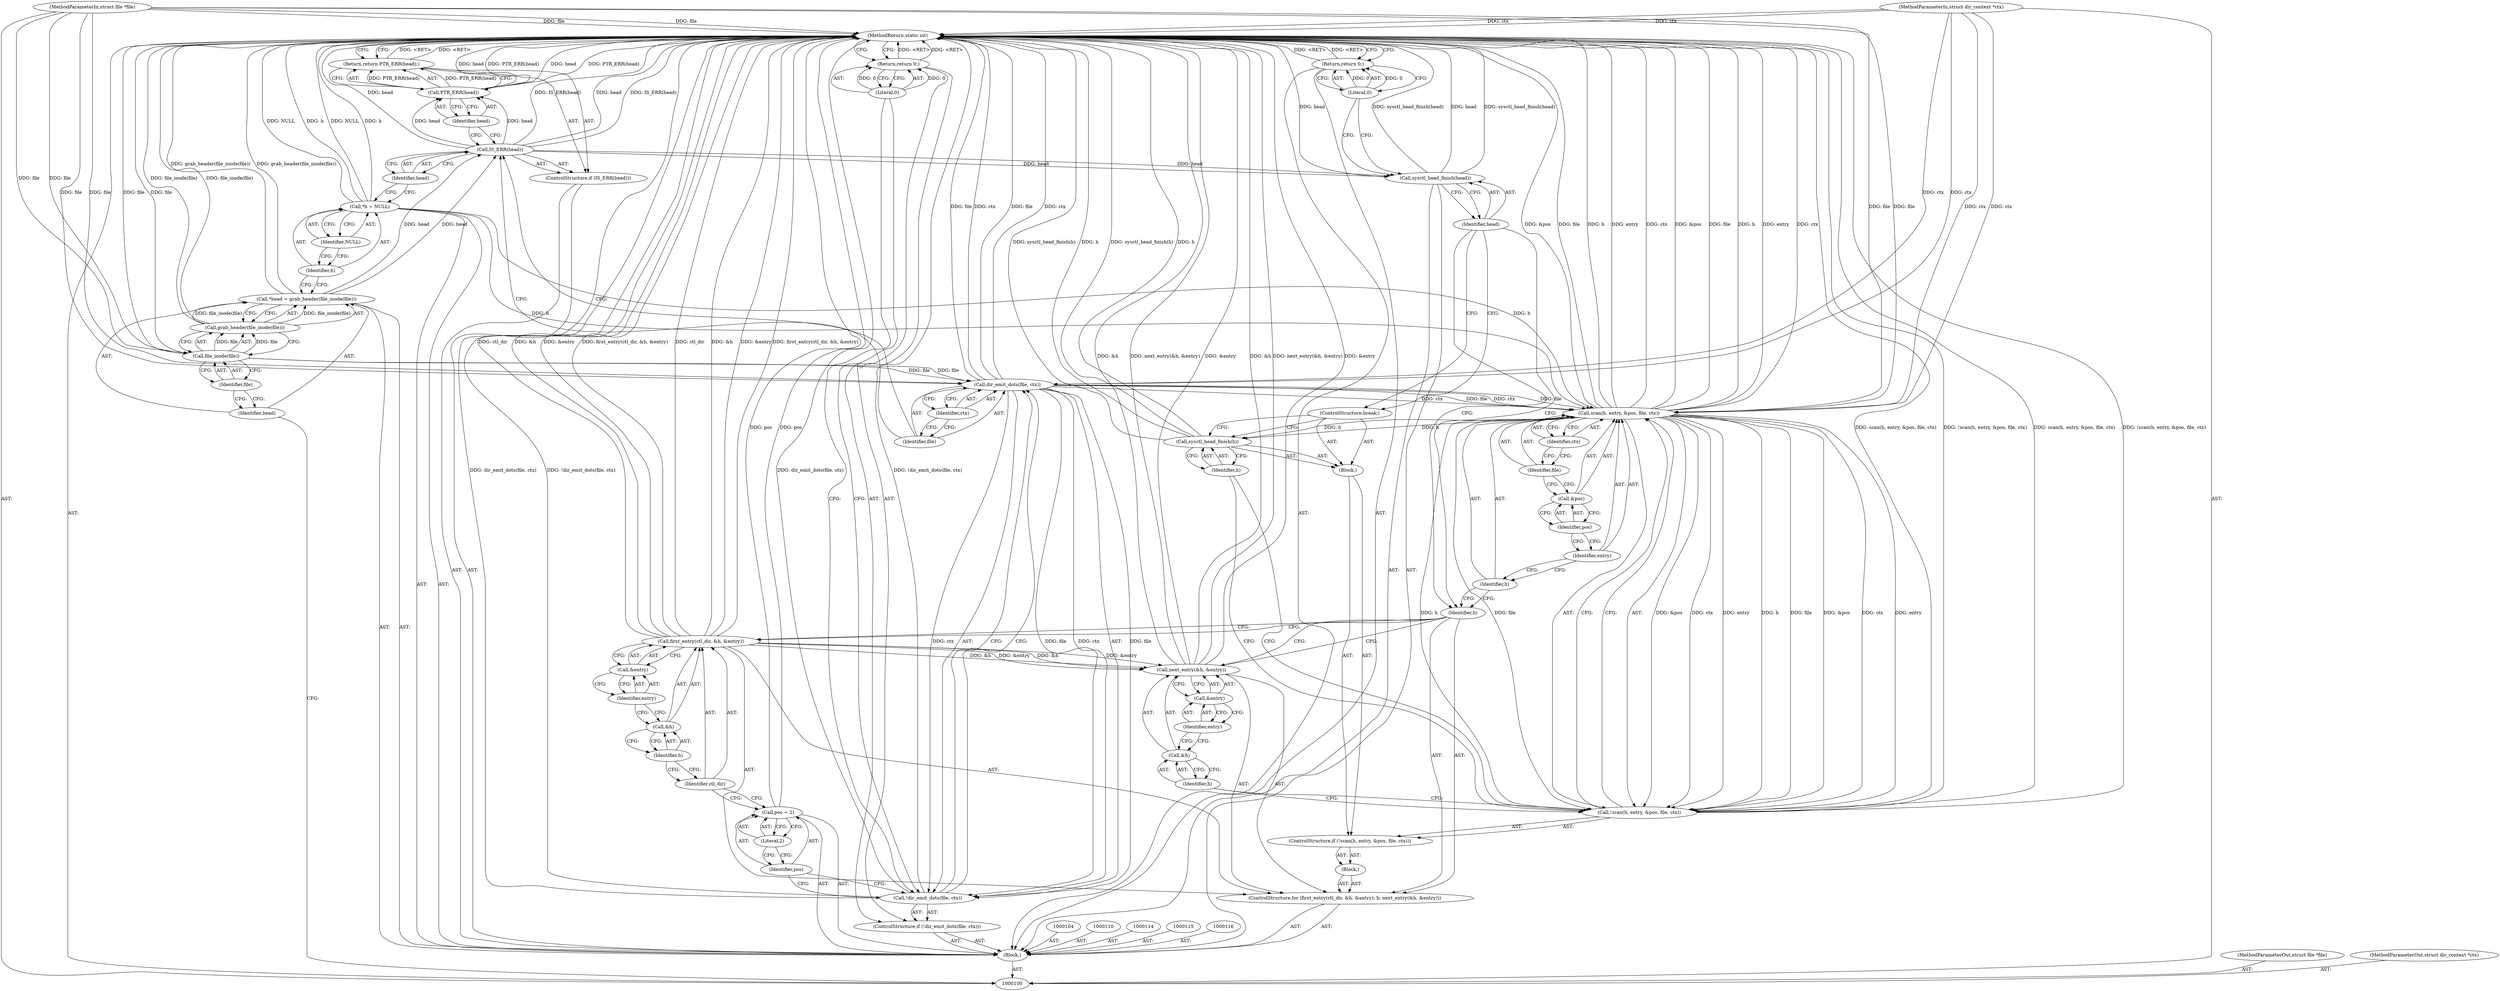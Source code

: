 digraph "1_linux_93362fa47fe98b62e4a34ab408c4a418432e7939" {
"1000164" [label="(MethodReturn,static int)"];
"1000101" [label="(MethodParameterIn,struct file *file)"];
"1000233" [label="(MethodParameterOut,struct file *file)"];
"1000102" [label="(MethodParameterIn,struct dir_context *ctx)"];
"1000234" [label="(MethodParameterOut,struct dir_context *ctx)"];
"1000122" [label="(Identifier,head)"];
"1000120" [label="(Return,return PTR_ERR(head);)"];
"1000121" [label="(Call,PTR_ERR(head))"];
"1000123" [label="(ControlStructure,if (!dir_emit_dots(file, ctx)))"];
"1000126" [label="(Identifier,file)"];
"1000127" [label="(Identifier,ctx)"];
"1000124" [label="(Call,!dir_emit_dots(file, ctx))"];
"1000125" [label="(Call,dir_emit_dots(file, ctx))"];
"1000128" [label="(Return,return 0;)"];
"1000129" [label="(Literal,0)"];
"1000130" [label="(Call,pos = 2)"];
"1000131" [label="(Identifier,pos)"];
"1000132" [label="(Literal,2)"];
"1000133" [label="(ControlStructure,for (first_entry(ctl_dir, &h, &entry); h; next_entry(&h, &entry)))"];
"1000135" [label="(Identifier,ctl_dir)"];
"1000136" [label="(Call,&h)"];
"1000137" [label="(Identifier,h)"];
"1000138" [label="(Call,&entry)"];
"1000139" [label="(Identifier,entry)"];
"1000140" [label="(Identifier,h)"];
"1000141" [label="(Call,next_entry(&h, &entry))"];
"1000142" [label="(Call,&h)"];
"1000143" [label="(Identifier,h)"];
"1000144" [label="(Call,&entry)"];
"1000145" [label="(Identifier,entry)"];
"1000134" [label="(Call,first_entry(ctl_dir, &h, &entry))"];
"1000146" [label="(Block,)"];
"1000103" [label="(Block,)"];
"1000150" [label="(Identifier,h)"];
"1000151" [label="(Identifier,entry)"];
"1000147" [label="(ControlStructure,if (!scan(h, entry, &pos, file, ctx)))"];
"1000152" [label="(Call,&pos)"];
"1000153" [label="(Identifier,pos)"];
"1000154" [label="(Identifier,file)"];
"1000155" [label="(Identifier,ctx)"];
"1000156" [label="(Block,)"];
"1000148" [label="(Call,!scan(h, entry, &pos, file, ctx))"];
"1000149" [label="(Call,scan(h, entry, &pos, file, ctx))"];
"1000158" [label="(Identifier,h)"];
"1000157" [label="(Call,sysctl_head_finish(h))"];
"1000159" [label="(ControlStructure,break;)"];
"1000160" [label="(Call,sysctl_head_finish(head))"];
"1000161" [label="(Identifier,head)"];
"1000162" [label="(Return,return 0;)"];
"1000163" [label="(Literal,0)"];
"1000105" [label="(Call,*head = grab_header(file_inode(file)))"];
"1000106" [label="(Identifier,head)"];
"1000107" [label="(Call,grab_header(file_inode(file)))"];
"1000108" [label="(Call,file_inode(file))"];
"1000109" [label="(Identifier,file)"];
"1000111" [label="(Call,*h = NULL)"];
"1000112" [label="(Identifier,h)"];
"1000113" [label="(Identifier,NULL)"];
"1000117" [label="(ControlStructure,if (IS_ERR(head)))"];
"1000119" [label="(Identifier,head)"];
"1000118" [label="(Call,IS_ERR(head))"];
"1000164" -> "1000100"  [label="AST: "];
"1000164" -> "1000120"  [label="CFG: "];
"1000164" -> "1000128"  [label="CFG: "];
"1000164" -> "1000162"  [label="CFG: "];
"1000120" -> "1000164"  [label="DDG: <RET>"];
"1000162" -> "1000164"  [label="DDG: <RET>"];
"1000128" -> "1000164"  [label="DDG: <RET>"];
"1000141" -> "1000164"  [label="DDG: &h"];
"1000141" -> "1000164"  [label="DDG: next_entry(&h, &entry)"];
"1000141" -> "1000164"  [label="DDG: &entry"];
"1000124" -> "1000164"  [label="DDG: dir_emit_dots(file, ctx)"];
"1000124" -> "1000164"  [label="DDG: !dir_emit_dots(file, ctx)"];
"1000107" -> "1000164"  [label="DDG: file_inode(file)"];
"1000157" -> "1000164"  [label="DDG: sysctl_head_finish(h)"];
"1000157" -> "1000164"  [label="DDG: h"];
"1000160" -> "1000164"  [label="DDG: sysctl_head_finish(head)"];
"1000160" -> "1000164"  [label="DDG: head"];
"1000149" -> "1000164"  [label="DDG: &pos"];
"1000149" -> "1000164"  [label="DDG: file"];
"1000149" -> "1000164"  [label="DDG: h"];
"1000149" -> "1000164"  [label="DDG: entry"];
"1000149" -> "1000164"  [label="DDG: ctx"];
"1000121" -> "1000164"  [label="DDG: PTR_ERR(head)"];
"1000121" -> "1000164"  [label="DDG: head"];
"1000125" -> "1000164"  [label="DDG: ctx"];
"1000125" -> "1000164"  [label="DDG: file"];
"1000118" -> "1000164"  [label="DDG: IS_ERR(head)"];
"1000118" -> "1000164"  [label="DDG: head"];
"1000134" -> "1000164"  [label="DDG: &entry"];
"1000134" -> "1000164"  [label="DDG: first_entry(ctl_dir, &h, &entry)"];
"1000134" -> "1000164"  [label="DDG: ctl_dir"];
"1000134" -> "1000164"  [label="DDG: &h"];
"1000108" -> "1000164"  [label="DDG: file"];
"1000105" -> "1000164"  [label="DDG: grab_header(file_inode(file))"];
"1000148" -> "1000164"  [label="DDG: scan(h, entry, &pos, file, ctx)"];
"1000148" -> "1000164"  [label="DDG: !scan(h, entry, &pos, file, ctx)"];
"1000102" -> "1000164"  [label="DDG: ctx"];
"1000111" -> "1000164"  [label="DDG: h"];
"1000111" -> "1000164"  [label="DDG: NULL"];
"1000101" -> "1000164"  [label="DDG: file"];
"1000130" -> "1000164"  [label="DDG: pos"];
"1000101" -> "1000100"  [label="AST: "];
"1000101" -> "1000164"  [label="DDG: file"];
"1000101" -> "1000108"  [label="DDG: file"];
"1000101" -> "1000125"  [label="DDG: file"];
"1000101" -> "1000149"  [label="DDG: file"];
"1000233" -> "1000100"  [label="AST: "];
"1000102" -> "1000100"  [label="AST: "];
"1000102" -> "1000164"  [label="DDG: ctx"];
"1000102" -> "1000125"  [label="DDG: ctx"];
"1000102" -> "1000149"  [label="DDG: ctx"];
"1000234" -> "1000100"  [label="AST: "];
"1000122" -> "1000121"  [label="AST: "];
"1000122" -> "1000118"  [label="CFG: "];
"1000121" -> "1000122"  [label="CFG: "];
"1000120" -> "1000117"  [label="AST: "];
"1000120" -> "1000121"  [label="CFG: "];
"1000121" -> "1000120"  [label="AST: "];
"1000164" -> "1000120"  [label="CFG: "];
"1000120" -> "1000164"  [label="DDG: <RET>"];
"1000121" -> "1000120"  [label="DDG: PTR_ERR(head)"];
"1000121" -> "1000120"  [label="AST: "];
"1000121" -> "1000122"  [label="CFG: "];
"1000122" -> "1000121"  [label="AST: "];
"1000120" -> "1000121"  [label="CFG: "];
"1000121" -> "1000164"  [label="DDG: PTR_ERR(head)"];
"1000121" -> "1000164"  [label="DDG: head"];
"1000121" -> "1000120"  [label="DDG: PTR_ERR(head)"];
"1000118" -> "1000121"  [label="DDG: head"];
"1000123" -> "1000103"  [label="AST: "];
"1000124" -> "1000123"  [label="AST: "];
"1000128" -> "1000123"  [label="AST: "];
"1000126" -> "1000125"  [label="AST: "];
"1000126" -> "1000118"  [label="CFG: "];
"1000127" -> "1000126"  [label="CFG: "];
"1000127" -> "1000125"  [label="AST: "];
"1000127" -> "1000126"  [label="CFG: "];
"1000125" -> "1000127"  [label="CFG: "];
"1000124" -> "1000123"  [label="AST: "];
"1000124" -> "1000125"  [label="CFG: "];
"1000125" -> "1000124"  [label="AST: "];
"1000129" -> "1000124"  [label="CFG: "];
"1000131" -> "1000124"  [label="CFG: "];
"1000124" -> "1000164"  [label="DDG: dir_emit_dots(file, ctx)"];
"1000124" -> "1000164"  [label="DDG: !dir_emit_dots(file, ctx)"];
"1000125" -> "1000124"  [label="DDG: file"];
"1000125" -> "1000124"  [label="DDG: ctx"];
"1000125" -> "1000124"  [label="AST: "];
"1000125" -> "1000127"  [label="CFG: "];
"1000126" -> "1000125"  [label="AST: "];
"1000127" -> "1000125"  [label="AST: "];
"1000124" -> "1000125"  [label="CFG: "];
"1000125" -> "1000164"  [label="DDG: ctx"];
"1000125" -> "1000164"  [label="DDG: file"];
"1000125" -> "1000124"  [label="DDG: file"];
"1000125" -> "1000124"  [label="DDG: ctx"];
"1000108" -> "1000125"  [label="DDG: file"];
"1000101" -> "1000125"  [label="DDG: file"];
"1000102" -> "1000125"  [label="DDG: ctx"];
"1000125" -> "1000149"  [label="DDG: file"];
"1000125" -> "1000149"  [label="DDG: ctx"];
"1000128" -> "1000123"  [label="AST: "];
"1000128" -> "1000129"  [label="CFG: "];
"1000129" -> "1000128"  [label="AST: "];
"1000164" -> "1000128"  [label="CFG: "];
"1000128" -> "1000164"  [label="DDG: <RET>"];
"1000129" -> "1000128"  [label="DDG: 0"];
"1000129" -> "1000128"  [label="AST: "];
"1000129" -> "1000124"  [label="CFG: "];
"1000128" -> "1000129"  [label="CFG: "];
"1000129" -> "1000128"  [label="DDG: 0"];
"1000130" -> "1000103"  [label="AST: "];
"1000130" -> "1000132"  [label="CFG: "];
"1000131" -> "1000130"  [label="AST: "];
"1000132" -> "1000130"  [label="AST: "];
"1000135" -> "1000130"  [label="CFG: "];
"1000130" -> "1000164"  [label="DDG: pos"];
"1000131" -> "1000130"  [label="AST: "];
"1000131" -> "1000124"  [label="CFG: "];
"1000132" -> "1000131"  [label="CFG: "];
"1000132" -> "1000130"  [label="AST: "];
"1000132" -> "1000131"  [label="CFG: "];
"1000130" -> "1000132"  [label="CFG: "];
"1000133" -> "1000103"  [label="AST: "];
"1000134" -> "1000133"  [label="AST: "];
"1000140" -> "1000133"  [label="AST: "];
"1000141" -> "1000133"  [label="AST: "];
"1000146" -> "1000133"  [label="AST: "];
"1000135" -> "1000134"  [label="AST: "];
"1000135" -> "1000130"  [label="CFG: "];
"1000137" -> "1000135"  [label="CFG: "];
"1000136" -> "1000134"  [label="AST: "];
"1000136" -> "1000137"  [label="CFG: "];
"1000137" -> "1000136"  [label="AST: "];
"1000139" -> "1000136"  [label="CFG: "];
"1000137" -> "1000136"  [label="AST: "];
"1000137" -> "1000135"  [label="CFG: "];
"1000136" -> "1000137"  [label="CFG: "];
"1000138" -> "1000134"  [label="AST: "];
"1000138" -> "1000139"  [label="CFG: "];
"1000139" -> "1000138"  [label="AST: "];
"1000134" -> "1000138"  [label="CFG: "];
"1000139" -> "1000138"  [label="AST: "];
"1000139" -> "1000136"  [label="CFG: "];
"1000138" -> "1000139"  [label="CFG: "];
"1000140" -> "1000133"  [label="AST: "];
"1000140" -> "1000134"  [label="CFG: "];
"1000140" -> "1000141"  [label="CFG: "];
"1000150" -> "1000140"  [label="CFG: "];
"1000161" -> "1000140"  [label="CFG: "];
"1000141" -> "1000133"  [label="AST: "];
"1000141" -> "1000144"  [label="CFG: "];
"1000142" -> "1000141"  [label="AST: "];
"1000144" -> "1000141"  [label="AST: "];
"1000140" -> "1000141"  [label="CFG: "];
"1000141" -> "1000164"  [label="DDG: &h"];
"1000141" -> "1000164"  [label="DDG: next_entry(&h, &entry)"];
"1000141" -> "1000164"  [label="DDG: &entry"];
"1000134" -> "1000141"  [label="DDG: &h"];
"1000134" -> "1000141"  [label="DDG: &entry"];
"1000142" -> "1000141"  [label="AST: "];
"1000142" -> "1000143"  [label="CFG: "];
"1000143" -> "1000142"  [label="AST: "];
"1000145" -> "1000142"  [label="CFG: "];
"1000143" -> "1000142"  [label="AST: "];
"1000143" -> "1000148"  [label="CFG: "];
"1000142" -> "1000143"  [label="CFG: "];
"1000144" -> "1000141"  [label="AST: "];
"1000144" -> "1000145"  [label="CFG: "];
"1000145" -> "1000144"  [label="AST: "];
"1000141" -> "1000144"  [label="CFG: "];
"1000145" -> "1000144"  [label="AST: "];
"1000145" -> "1000142"  [label="CFG: "];
"1000144" -> "1000145"  [label="CFG: "];
"1000134" -> "1000133"  [label="AST: "];
"1000134" -> "1000138"  [label="CFG: "];
"1000135" -> "1000134"  [label="AST: "];
"1000136" -> "1000134"  [label="AST: "];
"1000138" -> "1000134"  [label="AST: "];
"1000140" -> "1000134"  [label="CFG: "];
"1000134" -> "1000164"  [label="DDG: &entry"];
"1000134" -> "1000164"  [label="DDG: first_entry(ctl_dir, &h, &entry)"];
"1000134" -> "1000164"  [label="DDG: ctl_dir"];
"1000134" -> "1000164"  [label="DDG: &h"];
"1000134" -> "1000141"  [label="DDG: &h"];
"1000134" -> "1000141"  [label="DDG: &entry"];
"1000146" -> "1000133"  [label="AST: "];
"1000147" -> "1000146"  [label="AST: "];
"1000103" -> "1000100"  [label="AST: "];
"1000104" -> "1000103"  [label="AST: "];
"1000105" -> "1000103"  [label="AST: "];
"1000110" -> "1000103"  [label="AST: "];
"1000111" -> "1000103"  [label="AST: "];
"1000114" -> "1000103"  [label="AST: "];
"1000115" -> "1000103"  [label="AST: "];
"1000116" -> "1000103"  [label="AST: "];
"1000117" -> "1000103"  [label="AST: "];
"1000123" -> "1000103"  [label="AST: "];
"1000130" -> "1000103"  [label="AST: "];
"1000133" -> "1000103"  [label="AST: "];
"1000160" -> "1000103"  [label="AST: "];
"1000162" -> "1000103"  [label="AST: "];
"1000150" -> "1000149"  [label="AST: "];
"1000150" -> "1000140"  [label="CFG: "];
"1000151" -> "1000150"  [label="CFG: "];
"1000151" -> "1000149"  [label="AST: "];
"1000151" -> "1000150"  [label="CFG: "];
"1000153" -> "1000151"  [label="CFG: "];
"1000147" -> "1000146"  [label="AST: "];
"1000148" -> "1000147"  [label="AST: "];
"1000156" -> "1000147"  [label="AST: "];
"1000152" -> "1000149"  [label="AST: "];
"1000152" -> "1000153"  [label="CFG: "];
"1000153" -> "1000152"  [label="AST: "];
"1000154" -> "1000152"  [label="CFG: "];
"1000153" -> "1000152"  [label="AST: "];
"1000153" -> "1000151"  [label="CFG: "];
"1000152" -> "1000153"  [label="CFG: "];
"1000154" -> "1000149"  [label="AST: "];
"1000154" -> "1000152"  [label="CFG: "];
"1000155" -> "1000154"  [label="CFG: "];
"1000155" -> "1000149"  [label="AST: "];
"1000155" -> "1000154"  [label="CFG: "];
"1000149" -> "1000155"  [label="CFG: "];
"1000156" -> "1000147"  [label="AST: "];
"1000157" -> "1000156"  [label="AST: "];
"1000159" -> "1000156"  [label="AST: "];
"1000148" -> "1000147"  [label="AST: "];
"1000148" -> "1000149"  [label="CFG: "];
"1000149" -> "1000148"  [label="AST: "];
"1000158" -> "1000148"  [label="CFG: "];
"1000143" -> "1000148"  [label="CFG: "];
"1000148" -> "1000164"  [label="DDG: scan(h, entry, &pos, file, ctx)"];
"1000148" -> "1000164"  [label="DDG: !scan(h, entry, &pos, file, ctx)"];
"1000149" -> "1000148"  [label="DDG: &pos"];
"1000149" -> "1000148"  [label="DDG: ctx"];
"1000149" -> "1000148"  [label="DDG: entry"];
"1000149" -> "1000148"  [label="DDG: h"];
"1000149" -> "1000148"  [label="DDG: file"];
"1000149" -> "1000148"  [label="AST: "];
"1000149" -> "1000155"  [label="CFG: "];
"1000150" -> "1000149"  [label="AST: "];
"1000151" -> "1000149"  [label="AST: "];
"1000152" -> "1000149"  [label="AST: "];
"1000154" -> "1000149"  [label="AST: "];
"1000155" -> "1000149"  [label="AST: "];
"1000148" -> "1000149"  [label="CFG: "];
"1000149" -> "1000164"  [label="DDG: &pos"];
"1000149" -> "1000164"  [label="DDG: file"];
"1000149" -> "1000164"  [label="DDG: h"];
"1000149" -> "1000164"  [label="DDG: entry"];
"1000149" -> "1000164"  [label="DDG: ctx"];
"1000149" -> "1000148"  [label="DDG: &pos"];
"1000149" -> "1000148"  [label="DDG: ctx"];
"1000149" -> "1000148"  [label="DDG: entry"];
"1000149" -> "1000148"  [label="DDG: h"];
"1000149" -> "1000148"  [label="DDG: file"];
"1000111" -> "1000149"  [label="DDG: h"];
"1000125" -> "1000149"  [label="DDG: file"];
"1000125" -> "1000149"  [label="DDG: ctx"];
"1000101" -> "1000149"  [label="DDG: file"];
"1000102" -> "1000149"  [label="DDG: ctx"];
"1000149" -> "1000157"  [label="DDG: h"];
"1000158" -> "1000157"  [label="AST: "];
"1000158" -> "1000148"  [label="CFG: "];
"1000157" -> "1000158"  [label="CFG: "];
"1000157" -> "1000156"  [label="AST: "];
"1000157" -> "1000158"  [label="CFG: "];
"1000158" -> "1000157"  [label="AST: "];
"1000159" -> "1000157"  [label="CFG: "];
"1000157" -> "1000164"  [label="DDG: sysctl_head_finish(h)"];
"1000157" -> "1000164"  [label="DDG: h"];
"1000149" -> "1000157"  [label="DDG: h"];
"1000159" -> "1000156"  [label="AST: "];
"1000159" -> "1000157"  [label="CFG: "];
"1000161" -> "1000159"  [label="CFG: "];
"1000160" -> "1000103"  [label="AST: "];
"1000160" -> "1000161"  [label="CFG: "];
"1000161" -> "1000160"  [label="AST: "];
"1000163" -> "1000160"  [label="CFG: "];
"1000160" -> "1000164"  [label="DDG: sysctl_head_finish(head)"];
"1000160" -> "1000164"  [label="DDG: head"];
"1000118" -> "1000160"  [label="DDG: head"];
"1000161" -> "1000160"  [label="AST: "];
"1000161" -> "1000140"  [label="CFG: "];
"1000161" -> "1000159"  [label="CFG: "];
"1000160" -> "1000161"  [label="CFG: "];
"1000162" -> "1000103"  [label="AST: "];
"1000162" -> "1000163"  [label="CFG: "];
"1000163" -> "1000162"  [label="AST: "];
"1000164" -> "1000162"  [label="CFG: "];
"1000162" -> "1000164"  [label="DDG: <RET>"];
"1000163" -> "1000162"  [label="DDG: 0"];
"1000163" -> "1000162"  [label="AST: "];
"1000163" -> "1000160"  [label="CFG: "];
"1000162" -> "1000163"  [label="CFG: "];
"1000163" -> "1000162"  [label="DDG: 0"];
"1000105" -> "1000103"  [label="AST: "];
"1000105" -> "1000107"  [label="CFG: "];
"1000106" -> "1000105"  [label="AST: "];
"1000107" -> "1000105"  [label="AST: "];
"1000112" -> "1000105"  [label="CFG: "];
"1000105" -> "1000164"  [label="DDG: grab_header(file_inode(file))"];
"1000107" -> "1000105"  [label="DDG: file_inode(file)"];
"1000105" -> "1000118"  [label="DDG: head"];
"1000106" -> "1000105"  [label="AST: "];
"1000106" -> "1000100"  [label="CFG: "];
"1000109" -> "1000106"  [label="CFG: "];
"1000107" -> "1000105"  [label="AST: "];
"1000107" -> "1000108"  [label="CFG: "];
"1000108" -> "1000107"  [label="AST: "];
"1000105" -> "1000107"  [label="CFG: "];
"1000107" -> "1000164"  [label="DDG: file_inode(file)"];
"1000107" -> "1000105"  [label="DDG: file_inode(file)"];
"1000108" -> "1000107"  [label="DDG: file"];
"1000108" -> "1000107"  [label="AST: "];
"1000108" -> "1000109"  [label="CFG: "];
"1000109" -> "1000108"  [label="AST: "];
"1000107" -> "1000108"  [label="CFG: "];
"1000108" -> "1000164"  [label="DDG: file"];
"1000108" -> "1000107"  [label="DDG: file"];
"1000101" -> "1000108"  [label="DDG: file"];
"1000108" -> "1000125"  [label="DDG: file"];
"1000109" -> "1000108"  [label="AST: "];
"1000109" -> "1000106"  [label="CFG: "];
"1000108" -> "1000109"  [label="CFG: "];
"1000111" -> "1000103"  [label="AST: "];
"1000111" -> "1000113"  [label="CFG: "];
"1000112" -> "1000111"  [label="AST: "];
"1000113" -> "1000111"  [label="AST: "];
"1000119" -> "1000111"  [label="CFG: "];
"1000111" -> "1000164"  [label="DDG: h"];
"1000111" -> "1000164"  [label="DDG: NULL"];
"1000111" -> "1000149"  [label="DDG: h"];
"1000112" -> "1000111"  [label="AST: "];
"1000112" -> "1000105"  [label="CFG: "];
"1000113" -> "1000112"  [label="CFG: "];
"1000113" -> "1000111"  [label="AST: "];
"1000113" -> "1000112"  [label="CFG: "];
"1000111" -> "1000113"  [label="CFG: "];
"1000117" -> "1000103"  [label="AST: "];
"1000118" -> "1000117"  [label="AST: "];
"1000120" -> "1000117"  [label="AST: "];
"1000119" -> "1000118"  [label="AST: "];
"1000119" -> "1000111"  [label="CFG: "];
"1000118" -> "1000119"  [label="CFG: "];
"1000118" -> "1000117"  [label="AST: "];
"1000118" -> "1000119"  [label="CFG: "];
"1000119" -> "1000118"  [label="AST: "];
"1000122" -> "1000118"  [label="CFG: "];
"1000126" -> "1000118"  [label="CFG: "];
"1000118" -> "1000164"  [label="DDG: IS_ERR(head)"];
"1000118" -> "1000164"  [label="DDG: head"];
"1000105" -> "1000118"  [label="DDG: head"];
"1000118" -> "1000121"  [label="DDG: head"];
"1000118" -> "1000160"  [label="DDG: head"];
}
